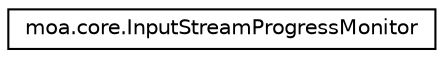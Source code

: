 digraph G
{
  edge [fontname="Helvetica",fontsize="10",labelfontname="Helvetica",labelfontsize="10"];
  node [fontname="Helvetica",fontsize="10",shape=record];
  rankdir=LR;
  Node1 [label="moa.core.InputStreamProgressMonitor",height=0.2,width=0.4,color="black", fillcolor="white", style="filled",URL="$classmoa_1_1core_1_1InputStreamProgressMonitor.html",tooltip="Class for monitoring the progress of reading an input stream."];
}
